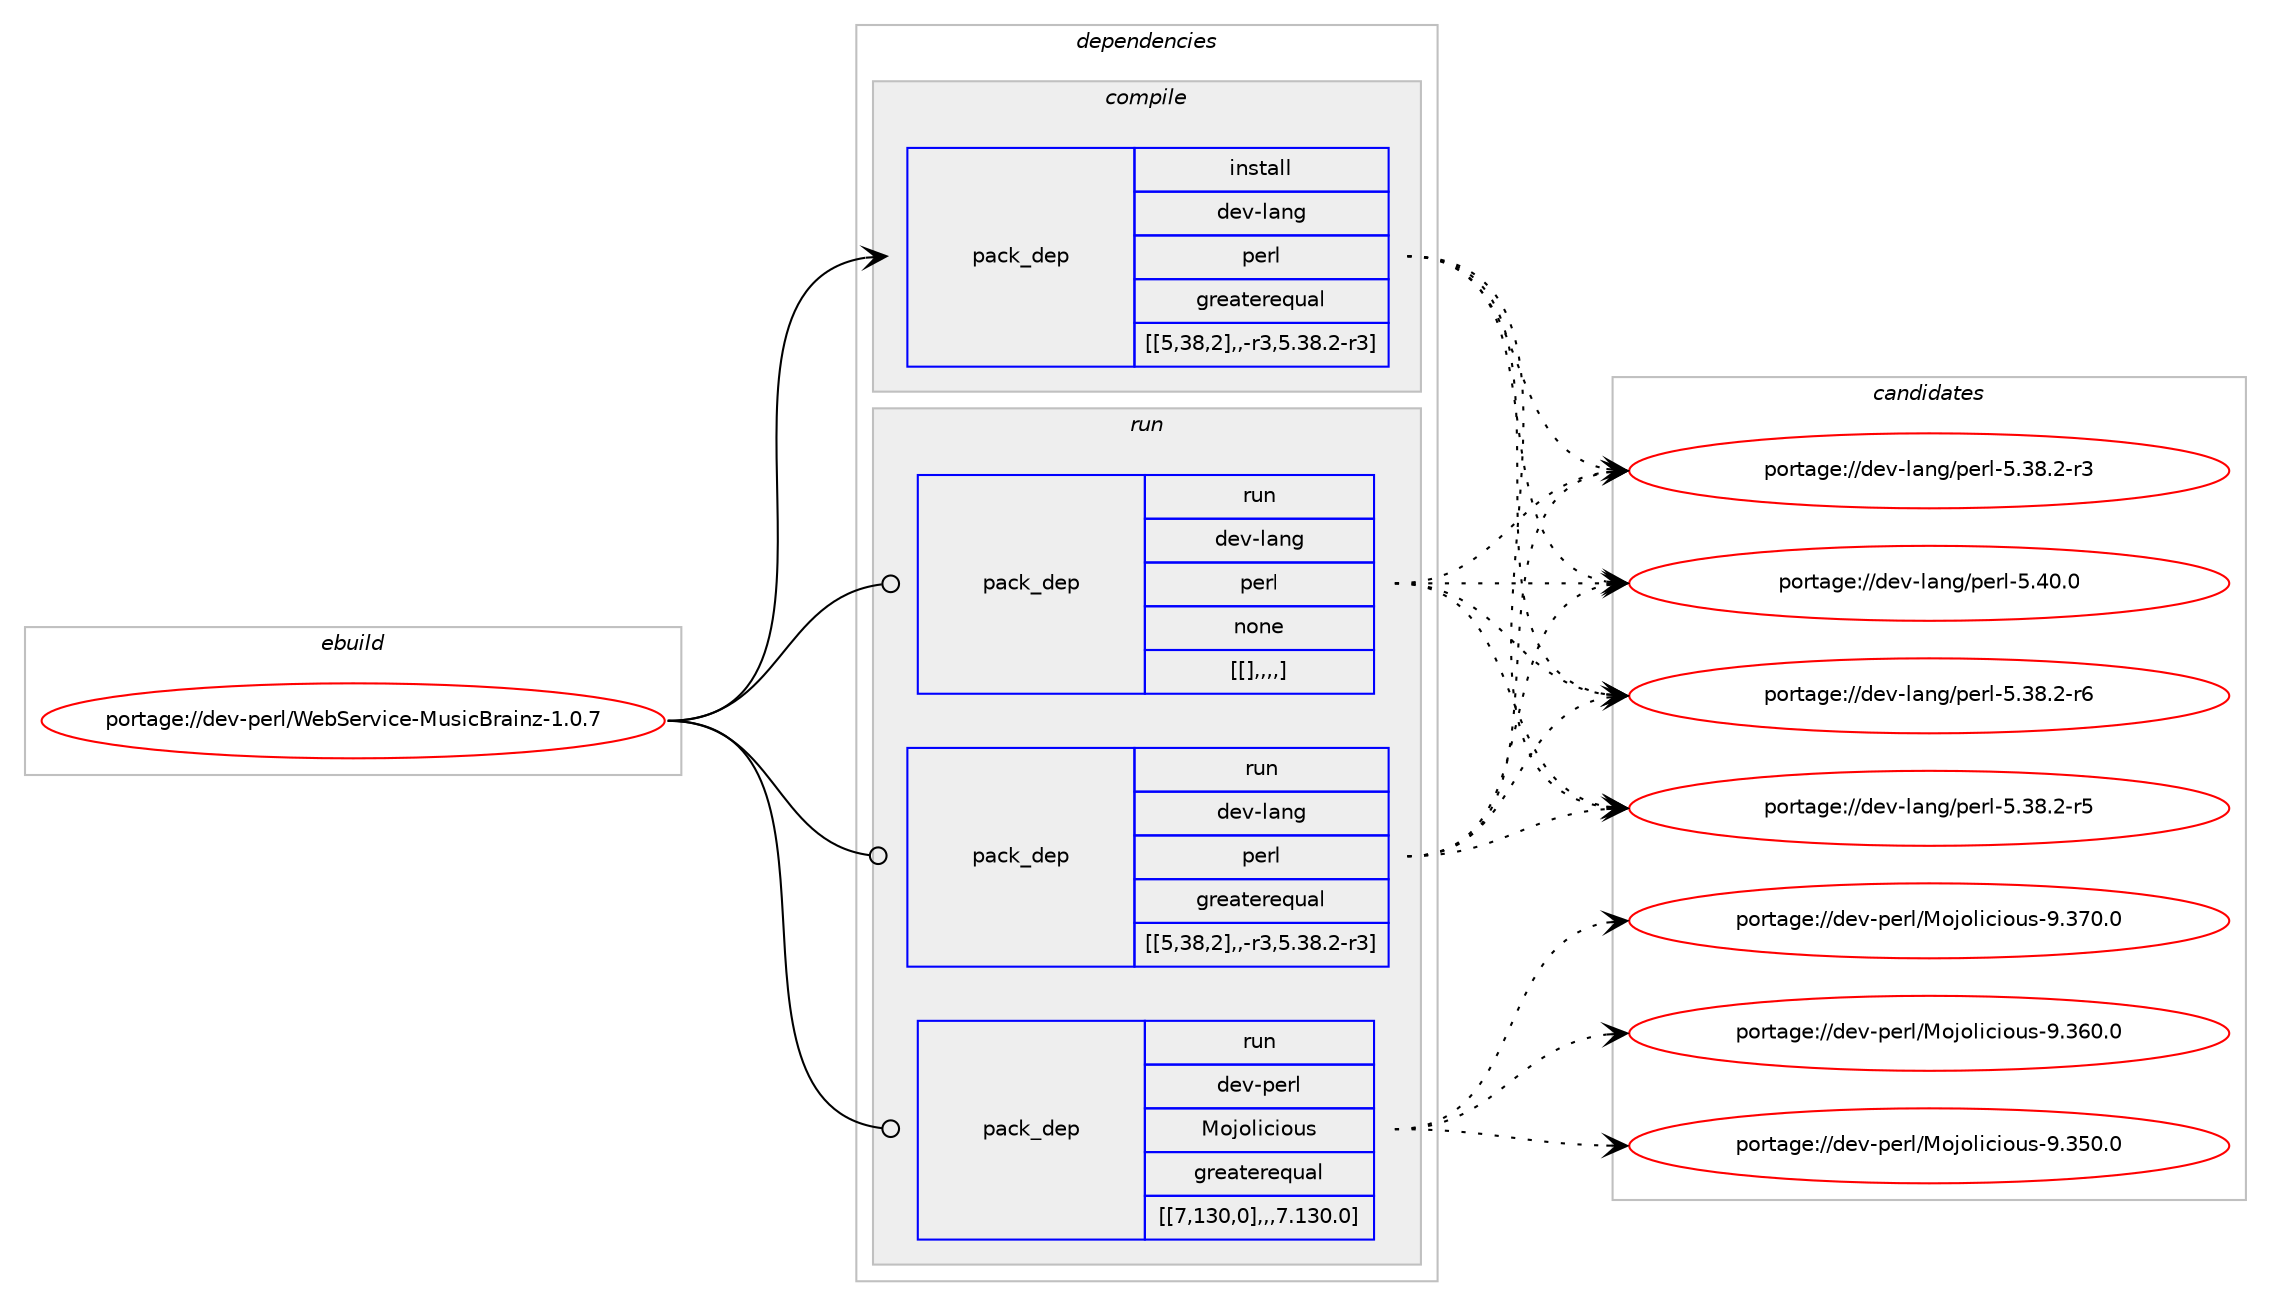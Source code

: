 digraph prolog {

# *************
# Graph options
# *************

newrank=true;
concentrate=true;
compound=true;
graph [rankdir=LR,fontname=Helvetica,fontsize=10,ranksep=1.5];#, ranksep=2.5, nodesep=0.2];
edge  [arrowhead=vee];
node  [fontname=Helvetica,fontsize=10];

# **********
# The ebuild
# **********

subgraph cluster_leftcol {
color=gray;
label=<<i>ebuild</i>>;
id [label="portage://dev-perl/WebService-MusicBrainz-1.0.7", color=red, width=4, href="../dev-perl/WebService-MusicBrainz-1.0.7.svg"];
}

# ****************
# The dependencies
# ****************

subgraph cluster_midcol {
color=gray;
label=<<i>dependencies</i>>;
subgraph cluster_compile {
fillcolor="#eeeeee";
style=filled;
label=<<i>compile</i>>;
subgraph pack107753 {
dependency139569 [label=<<TABLE BORDER="0" CELLBORDER="1" CELLSPACING="0" CELLPADDING="4" WIDTH="220"><TR><TD ROWSPAN="6" CELLPADDING="30">pack_dep</TD></TR><TR><TD WIDTH="110">install</TD></TR><TR><TD>dev-lang</TD></TR><TR><TD>perl</TD></TR><TR><TD>greaterequal</TD></TR><TR><TD>[[5,38,2],,-r3,5.38.2-r3]</TD></TR></TABLE>>, shape=none, color=blue];
}
id:e -> dependency139569:w [weight=20,style="solid",arrowhead="vee"];
}
subgraph cluster_compileandrun {
fillcolor="#eeeeee";
style=filled;
label=<<i>compile and run</i>>;
}
subgraph cluster_run {
fillcolor="#eeeeee";
style=filled;
label=<<i>run</i>>;
subgraph pack107754 {
dependency139570 [label=<<TABLE BORDER="0" CELLBORDER="1" CELLSPACING="0" CELLPADDING="4" WIDTH="220"><TR><TD ROWSPAN="6" CELLPADDING="30">pack_dep</TD></TR><TR><TD WIDTH="110">run</TD></TR><TR><TD>dev-lang</TD></TR><TR><TD>perl</TD></TR><TR><TD>greaterequal</TD></TR><TR><TD>[[5,38,2],,-r3,5.38.2-r3]</TD></TR></TABLE>>, shape=none, color=blue];
}
id:e -> dependency139570:w [weight=20,style="solid",arrowhead="odot"];
subgraph pack107755 {
dependency139571 [label=<<TABLE BORDER="0" CELLBORDER="1" CELLSPACING="0" CELLPADDING="4" WIDTH="220"><TR><TD ROWSPAN="6" CELLPADDING="30">pack_dep</TD></TR><TR><TD WIDTH="110">run</TD></TR><TR><TD>dev-lang</TD></TR><TR><TD>perl</TD></TR><TR><TD>none</TD></TR><TR><TD>[[],,,,]</TD></TR></TABLE>>, shape=none, color=blue];
}
id:e -> dependency139571:w [weight=20,style="solid",arrowhead="odot"];
subgraph pack107756 {
dependency139572 [label=<<TABLE BORDER="0" CELLBORDER="1" CELLSPACING="0" CELLPADDING="4" WIDTH="220"><TR><TD ROWSPAN="6" CELLPADDING="30">pack_dep</TD></TR><TR><TD WIDTH="110">run</TD></TR><TR><TD>dev-perl</TD></TR><TR><TD>Mojolicious</TD></TR><TR><TD>greaterequal</TD></TR><TR><TD>[[7,130,0],,,7.130.0]</TD></TR></TABLE>>, shape=none, color=blue];
}
id:e -> dependency139572:w [weight=20,style="solid",arrowhead="odot"];
}
}

# **************
# The candidates
# **************

subgraph cluster_choices {
rank=same;
color=gray;
label=<<i>candidates</i>>;

subgraph choice107753 {
color=black;
nodesep=1;
choice10010111845108971101034711210111410845534652484648 [label="portage://dev-lang/perl-5.40.0", color=red, width=4,href="../dev-lang/perl-5.40.0.svg"];
choice100101118451089711010347112101114108455346515646504511454 [label="portage://dev-lang/perl-5.38.2-r6", color=red, width=4,href="../dev-lang/perl-5.38.2-r6.svg"];
choice100101118451089711010347112101114108455346515646504511453 [label="portage://dev-lang/perl-5.38.2-r5", color=red, width=4,href="../dev-lang/perl-5.38.2-r5.svg"];
choice100101118451089711010347112101114108455346515646504511451 [label="portage://dev-lang/perl-5.38.2-r3", color=red, width=4,href="../dev-lang/perl-5.38.2-r3.svg"];
dependency139569:e -> choice10010111845108971101034711210111410845534652484648:w [style=dotted,weight="100"];
dependency139569:e -> choice100101118451089711010347112101114108455346515646504511454:w [style=dotted,weight="100"];
dependency139569:e -> choice100101118451089711010347112101114108455346515646504511453:w [style=dotted,weight="100"];
dependency139569:e -> choice100101118451089711010347112101114108455346515646504511451:w [style=dotted,weight="100"];
}
subgraph choice107754 {
color=black;
nodesep=1;
choice10010111845108971101034711210111410845534652484648 [label="portage://dev-lang/perl-5.40.0", color=red, width=4,href="../dev-lang/perl-5.40.0.svg"];
choice100101118451089711010347112101114108455346515646504511454 [label="portage://dev-lang/perl-5.38.2-r6", color=red, width=4,href="../dev-lang/perl-5.38.2-r6.svg"];
choice100101118451089711010347112101114108455346515646504511453 [label="portage://dev-lang/perl-5.38.2-r5", color=red, width=4,href="../dev-lang/perl-5.38.2-r5.svg"];
choice100101118451089711010347112101114108455346515646504511451 [label="portage://dev-lang/perl-5.38.2-r3", color=red, width=4,href="../dev-lang/perl-5.38.2-r3.svg"];
dependency139570:e -> choice10010111845108971101034711210111410845534652484648:w [style=dotted,weight="100"];
dependency139570:e -> choice100101118451089711010347112101114108455346515646504511454:w [style=dotted,weight="100"];
dependency139570:e -> choice100101118451089711010347112101114108455346515646504511453:w [style=dotted,weight="100"];
dependency139570:e -> choice100101118451089711010347112101114108455346515646504511451:w [style=dotted,weight="100"];
}
subgraph choice107755 {
color=black;
nodesep=1;
choice10010111845108971101034711210111410845534652484648 [label="portage://dev-lang/perl-5.40.0", color=red, width=4,href="../dev-lang/perl-5.40.0.svg"];
choice100101118451089711010347112101114108455346515646504511454 [label="portage://dev-lang/perl-5.38.2-r6", color=red, width=4,href="../dev-lang/perl-5.38.2-r6.svg"];
choice100101118451089711010347112101114108455346515646504511453 [label="portage://dev-lang/perl-5.38.2-r5", color=red, width=4,href="../dev-lang/perl-5.38.2-r5.svg"];
choice100101118451089711010347112101114108455346515646504511451 [label="portage://dev-lang/perl-5.38.2-r3", color=red, width=4,href="../dev-lang/perl-5.38.2-r3.svg"];
dependency139571:e -> choice10010111845108971101034711210111410845534652484648:w [style=dotted,weight="100"];
dependency139571:e -> choice100101118451089711010347112101114108455346515646504511454:w [style=dotted,weight="100"];
dependency139571:e -> choice100101118451089711010347112101114108455346515646504511453:w [style=dotted,weight="100"];
dependency139571:e -> choice100101118451089711010347112101114108455346515646504511451:w [style=dotted,weight="100"];
}
subgraph choice107756 {
color=black;
nodesep=1;
choice100101118451121011141084777111106111108105991051111171154557465155484648 [label="portage://dev-perl/Mojolicious-9.370.0", color=red, width=4,href="../dev-perl/Mojolicious-9.370.0.svg"];
choice100101118451121011141084777111106111108105991051111171154557465154484648 [label="portage://dev-perl/Mojolicious-9.360.0", color=red, width=4,href="../dev-perl/Mojolicious-9.360.0.svg"];
choice100101118451121011141084777111106111108105991051111171154557465153484648 [label="portage://dev-perl/Mojolicious-9.350.0", color=red, width=4,href="../dev-perl/Mojolicious-9.350.0.svg"];
dependency139572:e -> choice100101118451121011141084777111106111108105991051111171154557465155484648:w [style=dotted,weight="100"];
dependency139572:e -> choice100101118451121011141084777111106111108105991051111171154557465154484648:w [style=dotted,weight="100"];
dependency139572:e -> choice100101118451121011141084777111106111108105991051111171154557465153484648:w [style=dotted,weight="100"];
}
}

}
